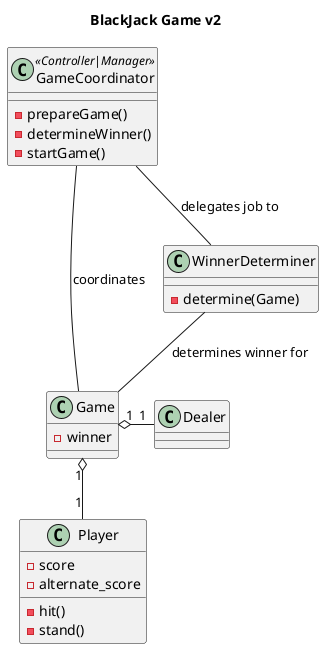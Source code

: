 @startuml

title BlackJack Game v2

class Player {
    - score
    - alternate_score
    - hit()
    - stand()
}
class Dealer
class Game {
    - winner
}
class GameCoordinator<<Controller|Manager>> {
    - prepareGame()
    - determineWinner()
    - startGame()
}
class WinnerDeterminer {
    - determine(Game)
}

Game "1" o-down- "1" Player
Game "1" o- "1" Dealer
GameCoordinator - Game : "coordinates"
WinnerDeterminer -down- Game : "determines winner for"
GameCoordinator -down- WinnerDeterminer : "delegates job to"

@enduml
